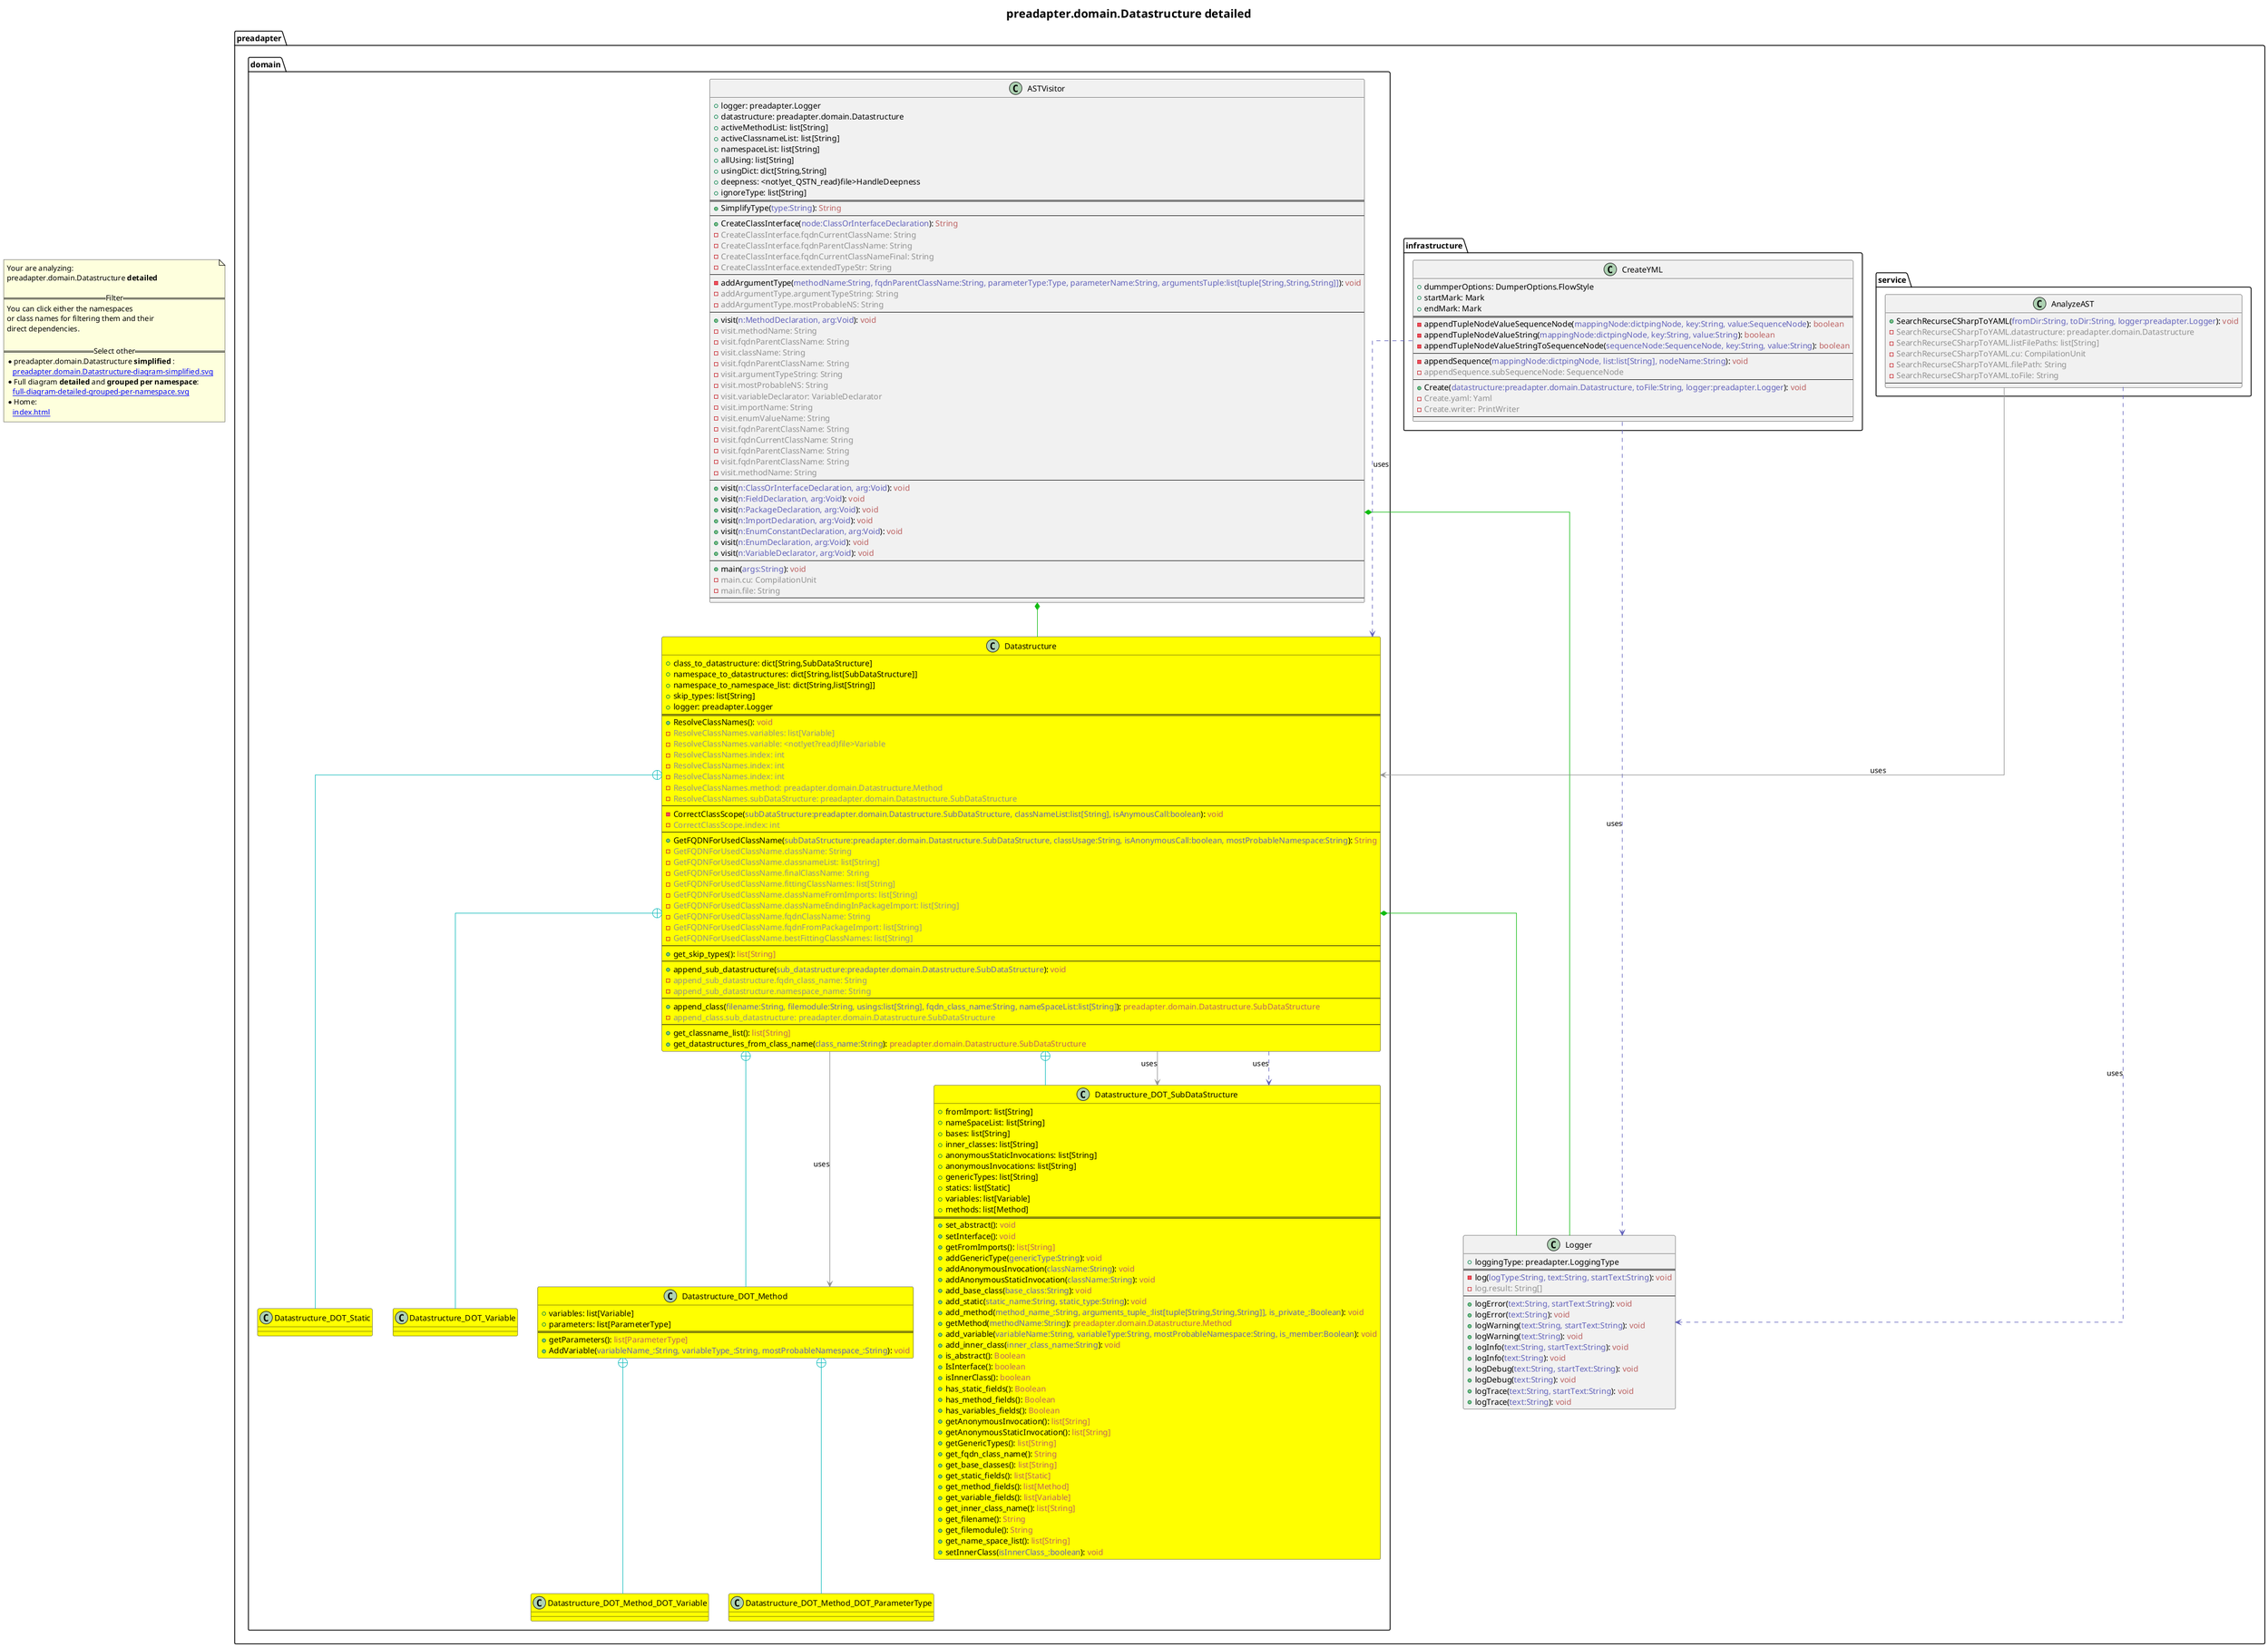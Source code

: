 @startuml
skinparam linetype ortho
title <size:20>preadapter.domain.Datastructure **detailed** </size>
note "Your are analyzing:\npreadapter.domain.Datastructure **detailed** \n\n==Filter==\nYou can click either the namespaces \nor class names for filtering them and their\ndirect dependencies.\n\n==Select other==\n* preadapter.domain.Datastructure **simplified** :\n   [[preadapter.domain.Datastructure-diagram-simplified.svg]]\n* Full diagram **detailed** and **grouped per namespace**:\n   [[full-diagram-detailed-grouped-per-namespace.svg]]\n* Home:\n   [[index.html]]" as FloatingNote
class preadapter.Logger [[preadapter.Logger-diagram-detailed.svg]]  {
  + loggingType: preadapter.LoggingType
==
  - log(<font color="6060BB">logType:String, text:String, startText:String</font>): <font color="BB6060">void</font>
  - <font color="909090">log.result: String[]</font>
--
  + logError(<font color="6060BB">text:String, startText:String</font>): <font color="BB6060">void</font>
  + logError(<font color="6060BB">text:String</font>): <font color="BB6060">void</font>
  + logWarning(<font color="6060BB">text:String, startText:String</font>): <font color="BB6060">void</font>
  + logWarning(<font color="6060BB">text:String</font>): <font color="BB6060">void</font>
  + logInfo(<font color="6060BB">text:String, startText:String</font>): <font color="BB6060">void</font>
  + logInfo(<font color="6060BB">text:String</font>): <font color="BB6060">void</font>
  + logDebug(<font color="6060BB">text:String, startText:String</font>): <font color="BB6060">void</font>
  + logDebug(<font color="6060BB">text:String</font>): <font color="BB6060">void</font>
  + logTrace(<font color="6060BB">text:String, startText:String</font>): <font color="BB6060">void</font>
  + logTrace(<font color="6060BB">text:String</font>): <font color="BB6060">void</font>
}
  class preadapter.domain.Datastructure [[preadapter.domain.Datastructure-diagram-detailed.svg]] #yellow {
    + class_to_datastructure: dict[String,SubDataStructure]
    + namespace_to_datastructures: dict[String,list[SubDataStructure]]
    + namespace_to_namespace_list: dict[String,list[String]]
    + skip_types: list[String]
    + logger: preadapter.Logger
==
    + ResolveClassNames(<font color="6060BB"></font>): <font color="BB6060">void</font>
    - <font color="909090">ResolveClassNames.variables: list[Variable]</font>
    - <font color="909090">ResolveClassNames.variable: <not!yet?read}file>Variable</font>
    - <font color="909090">ResolveClassNames.index: int</font>
    - <font color="909090">ResolveClassNames.index: int</font>
    - <font color="909090">ResolveClassNames.index: int</font>
    - <font color="909090">ResolveClassNames.method: preadapter.domain.Datastructure.Method</font>
    - <font color="909090">ResolveClassNames.subDataStructure: preadapter.domain.Datastructure.SubDataStructure</font>
--
    - CorrectClassScope(<font color="6060BB">subDataStructure:preadapter.domain.Datastructure.SubDataStructure, classNameList:list[String], isAnymousCall:boolean</font>): <font color="BB6060">void</font>
    - <font color="909090">CorrectClassScope.index: int</font>
--
    + GetFQDNForUsedClassName(<font color="6060BB">subDataStructure:preadapter.domain.Datastructure.SubDataStructure, classUsage:String, isAnonymousCall:boolean, mostProbableNamespace:String</font>): <font color="BB6060">String</font>
    - <font color="909090">GetFQDNForUsedClassName.className: String</font>
    - <font color="909090">GetFQDNForUsedClassName.classnameList: list[String]</font>
    - <font color="909090">GetFQDNForUsedClassName.finalClassName: String</font>
    - <font color="909090">GetFQDNForUsedClassName.fittingClassNames: list[String]</font>
    - <font color="909090">GetFQDNForUsedClassName.classNameFromImports: list[String]</font>
    - <font color="909090">GetFQDNForUsedClassName.classNameEndingInPackageImport: list[String]</font>
    - <font color="909090">GetFQDNForUsedClassName.fqdnClassName: String</font>
    - <font color="909090">GetFQDNForUsedClassName.fqdnFromPackageImport: list[String]</font>
    - <font color="909090">GetFQDNForUsedClassName.bestFittingClassNames: list[String]</font>
--
    + get_skip_types(<font color="6060BB"></font>): <font color="BB6060">list[String]</font>
--
    + append_sub_datastructure(<font color="6060BB">sub_datastructure:preadapter.domain.Datastructure.SubDataStructure</font>): <font color="BB6060">void</font>
    - <font color="909090">append_sub_datastructure.fqdn_class_name: String</font>
    - <font color="909090">append_sub_datastructure.namespace_name: String</font>
--
    + append_class(<font color="6060BB">filename:String, filemodule:String, usings:list[String], fqdn_class_name:String, nameSpaceList:list[String]</font>): <font color="BB6060">preadapter.domain.Datastructure.SubDataStructure</font>
    - <font color="909090">append_class.sub_datastructure: preadapter.domain.Datastructure.SubDataStructure</font>
--
    + get_classname_list(<font color="6060BB"></font>): <font color="BB6060">list[String]</font>
    + get_datastructures_from_class_name(<font color="6060BB">class_name:String</font>): <font color="BB6060">preadapter.domain.Datastructure.SubDataStructure</font>
  }
  class preadapter.domain.Datastructure_DOT_Method [[preadapter.domain.Datastructure.Method-diagram-detailed.svg]] #yellow {
    + variables: list[Variable]
    + parameters: list[ParameterType]
==
    + getParameters(<font color="6060BB"></font>): <font color="BB6060">list[ParameterType]</font>
    + AddVariable(<font color="6060BB">variableName_:String, variableType_:String, mostProbableNamespace_:String</font>): <font color="BB6060">void</font>
  }
  class preadapter.domain.Datastructure_DOT_SubDataStructure [[preadapter.domain.Datastructure.SubDataStructure-diagram-detailed.svg]] #yellow {
    + fromImport: list[String]
    + nameSpaceList: list[String]
    + bases: list[String]
    + inner_classes: list[String]
    + anonymousStaticInvocations: list[String]
    + anonymousInvocations: list[String]
    + genericTypes: list[String]
    + statics: list[Static]
    + variables: list[Variable]
    + methods: list[Method]
==
    + set_abstract(<font color="6060BB"></font>): <font color="BB6060">void</font>
    + setInterface(<font color="6060BB"></font>): <font color="BB6060">void</font>
    + getFromImports(<font color="6060BB"></font>): <font color="BB6060">list[String]</font>
    + addGenericType(<font color="6060BB">genericType:String</font>): <font color="BB6060">void</font>
    + addAnonymousInvocation(<font color="6060BB">className:String</font>): <font color="BB6060">void</font>
    + addAnonymousStaticInvocation(<font color="6060BB">className:String</font>): <font color="BB6060">void</font>
    + add_base_class(<font color="6060BB">base_class:String</font>): <font color="BB6060">void</font>
    + add_static(<font color="6060BB">static_name:String, static_type:String</font>): <font color="BB6060">void</font>
    + add_method(<font color="6060BB">method_name_:String, arguments_tuple_:list[tuple[String,String,String]], is_private_:Boolean</font>): <font color="BB6060">void</font>
    + getMethod(<font color="6060BB">methodName:String</font>): <font color="BB6060">preadapter.domain.Datastructure.Method</font>
    + add_variable(<font color="6060BB">variableName:String, variableType:String, mostProbableNamespace:String, is_member:Boolean</font>): <font color="BB6060">void</font>
    + add_inner_class(<font color="6060BB">inner_class_name:String</font>): <font color="BB6060">void</font>
    + is_abstract(<font color="6060BB"></font>): <font color="BB6060">Boolean</font>
    + IsInterface(<font color="6060BB"></font>): <font color="BB6060">boolean</font>
    + isInnerClass(<font color="6060BB"></font>): <font color="BB6060">boolean</font>
    + has_static_fields(<font color="6060BB"></font>): <font color="BB6060">Boolean</font>
    + has_method_fields(<font color="6060BB"></font>): <font color="BB6060">Boolean</font>
    + has_variables_fields(<font color="6060BB"></font>): <font color="BB6060">Boolean</font>
    + getAnonymousInvocation(<font color="6060BB"></font>): <font color="BB6060">list[String]</font>
    + getAnonymousStaticInvocation(<font color="6060BB"></font>): <font color="BB6060">list[String]</font>
    + getGenericTypes(<font color="6060BB"></font>): <font color="BB6060">list[String]</font>
    + get_fqdn_class_name(<font color="6060BB"></font>): <font color="BB6060">String</font>
    + get_base_classes(<font color="6060BB"></font>): <font color="BB6060">list[String]</font>
    + get_static_fields(<font color="6060BB"></font>): <font color="BB6060">list[Static]</font>
    + get_method_fields(<font color="6060BB"></font>): <font color="BB6060">list[Method]</font>
    + get_variable_fields(<font color="6060BB"></font>): <font color="BB6060">list[Variable]</font>
    + get_inner_class_name(<font color="6060BB"></font>): <font color="BB6060">list[String]</font>
    + get_filename(<font color="6060BB"></font>): <font color="BB6060">String</font>
    + get_filemodule(<font color="6060BB"></font>): <font color="BB6060">String</font>
    + get_name_space_list(<font color="6060BB"></font>): <font color="BB6060">list[String]</font>
    + setInnerClass(<font color="6060BB">isInnerClass_:boolean</font>): <font color="BB6060">void</font>
  }
  class preadapter.domain.Datastructure_DOT_Static [[preadapter.domain.Datastructure.Static-diagram-detailed.svg]] #yellow {
  }
  class preadapter.domain.Datastructure_DOT_Variable [[preadapter.domain.Datastructure.Variable-diagram-detailed.svg]] #yellow {
  }
  class preadapter.domain.Datastructure_DOT_Method_DOT_Variable [[preadapter.domain.Datastructure.Method.Variable-diagram-detailed.svg]] #yellow {
  }
  class preadapter.domain.Datastructure_DOT_Method_DOT_ParameterType [[preadapter.domain.Datastructure.Method.ParameterType-diagram-detailed.svg]] #yellow {
  }
  class preadapter.domain.ASTVisitor [[preadapter.domain.ASTVisitor-diagram-detailed.svg]]  {
    + logger: preadapter.Logger
    + datastructure: preadapter.domain.Datastructure
    + activeMethodList: list[String]
    + activeClassnameList: list[String]
    + namespaceList: list[String]
    + allUsing: list[String]
    + usingDict: dict[String,String]
    + deepness: <not!yet_QSTN_read}file>HandleDeepness
    + ignoreType: list[String]
==
    + SimplifyType(<font color="6060BB">type:String</font>): <font color="BB6060">String</font>
--
    + CreateClassInterface(<font color="6060BB">node:ClassOrInterfaceDeclaration</font>): <font color="BB6060">String</font>
    - <font color="909090">CreateClassInterface.fqdnCurrentClassName: String</font>
    - <font color="909090">CreateClassInterface.fqdnParentClassName: String</font>
    - <font color="909090">CreateClassInterface.fqdnCurrentClassNameFinal: String</font>
    - <font color="909090">CreateClassInterface.extendedTypeStr: String</font>
--
    - addArgumentType(<font color="6060BB">methodName:String, fqdnParentClassName:String, parameterType:Type, parameterName:String, argumentsTuple:list[tuple[String,String,String]]</font>): <font color="BB6060">void</font>
    - <font color="909090">addArgumentType.argumentTypeString: String</font>
    - <font color="909090">addArgumentType.mostProbableNS: String</font>
--
    + visit(<font color="6060BB">n:MethodDeclaration, arg:Void</font>): <font color="BB6060">void</font>
    - <font color="909090">visit.methodName: String</font>
    - <font color="909090">visit.fqdnParentClassName: String</font>
    - <font color="909090">visit.className: String</font>
    - <font color="909090">visit.fqdnParentClassName: String</font>
    - <font color="909090">visit.argumentTypeString: String</font>
    - <font color="909090">visit.mostProbableNS: String</font>
    - <font color="909090">visit.variableDeclarator: VariableDeclarator</font>
    - <font color="909090">visit.importName: String</font>
    - <font color="909090">visit.enumValueName: String</font>
    - <font color="909090">visit.fqdnParentClassName: String</font>
    - <font color="909090">visit.fqdnCurrentClassName: String</font>
    - <font color="909090">visit.fqdnParentClassName: String</font>
    - <font color="909090">visit.fqdnParentClassName: String</font>
    - <font color="909090">visit.methodName: String</font>
--
    + visit(<font color="6060BB">n:ClassOrInterfaceDeclaration, arg:Void</font>): <font color="BB6060">void</font>
    + visit(<font color="6060BB">n:FieldDeclaration, arg:Void</font>): <font color="BB6060">void</font>
    + visit(<font color="6060BB">n:PackageDeclaration, arg:Void</font>): <font color="BB6060">void</font>
    + visit(<font color="6060BB">n:ImportDeclaration, arg:Void</font>): <font color="BB6060">void</font>
    + visit(<font color="6060BB">n:EnumConstantDeclaration, arg:Void</font>): <font color="BB6060">void</font>
    + visit(<font color="6060BB">n:EnumDeclaration, arg:Void</font>): <font color="BB6060">void</font>
    + visit(<font color="6060BB">n:VariableDeclarator, arg:Void</font>): <font color="BB6060">void</font>
--
    + main(<font color="6060BB">args:String</font>): <font color="BB6060">void</font>
    - <font color="909090">main.cu: CompilationUnit</font>
    - <font color="909090">main.file: String</font>
--
  }
  class preadapter.infrastructure.CreateYML [[preadapter.infrastructure.CreateYML-diagram-detailed.svg]]  {
    + dummperOptions: DumperOptions.FlowStyle
    + startMark: Mark
    + endMark: Mark
==
    - appendTupleNodeValueSequenceNode(<font color="6060BB">mappingNode:dictpingNode, key:String, value:SequenceNode</font>): <font color="BB6060">boolean</font>
    - appendTupleNodeValueString(<font color="6060BB">mappingNode:dictpingNode, key:String, value:String</font>): <font color="BB6060">boolean</font>
    - appendTupleNodeValueStringToSequenceNode(<font color="6060BB">sequenceNode:SequenceNode, key:String, value:String</font>): <font color="BB6060">boolean</font>
--
    - appendSequence(<font color="6060BB">mappingNode:dictpingNode, list:list[String], nodeName:String</font>): <font color="BB6060">void</font>
    - <font color="909090">appendSequence.subSequenceNode: SequenceNode</font>
--
    + Create(<font color="6060BB">datastructure:preadapter.domain.Datastructure, toFile:String, logger:preadapter.Logger</font>): <font color="BB6060">void</font>
    - <font color="909090">Create.yaml: Yaml</font>
    - <font color="909090">Create.writer: PrintWriter</font>
--
  }
  class preadapter.service.AnalyzeAST [[preadapter.service.AnalyzeAST-diagram-detailed.svg]]  {
    + SearchRecurseCSharpToYAML(<font color="6060BB">fromDir:String, toDir:String, logger:preadapter.Logger</font>): <font color="BB6060">void</font>
    - <font color="909090">SearchRecurseCSharpToYAML.datastructure: preadapter.domain.Datastructure</font>
    - <font color="909090">SearchRecurseCSharpToYAML.listFilePaths: list[String]</font>
    - <font color="909090">SearchRecurseCSharpToYAML.cu: CompilationUnit</font>
    - <font color="909090">SearchRecurseCSharpToYAML.filePath: String</font>
    - <font color="909090">SearchRecurseCSharpToYAML.toFile: String</font>
--
  }
 ' *************************************** 
 ' *************************************** 
 ' *************************************** 
' Class relations extracted from namespace:
' preadapter
' Class relations extracted from namespace:
' preadapter.domain
preadapter.domain.Datastructure +-[#10BBBB]- preadapter.domain.Datastructure_DOT_Method 
preadapter.domain.Datastructure +-[#10BBBB]- preadapter.domain.Datastructure_DOT_Static 
preadapter.domain.Datastructure +-[#10BBBB]- preadapter.domain.Datastructure_DOT_Variable 
preadapter.domain.Datastructure +-[#10BBBB]- preadapter.domain.Datastructure_DOT_SubDataStructure 
preadapter.domain.Datastructure *-[#10BB10]- preadapter.Logger 
preadapter.domain.Datastructure -[#909090]-> preadapter.domain.Datastructure_DOT_Method  : uses 
preadapter.domain.Datastructure -[#909090]-> preadapter.domain.Datastructure_DOT_SubDataStructure  : uses 
preadapter.domain.Datastructure .[#6060BB].> preadapter.domain.Datastructure_DOT_SubDataStructure  : uses 
preadapter.domain.Datastructure_DOT_Method +-[#10BBBB]- preadapter.domain.Datastructure_DOT_Method_DOT_ParameterType 
preadapter.domain.Datastructure_DOT_Method +-[#10BBBB]- preadapter.domain.Datastructure_DOT_Method_DOT_Variable 
preadapter.domain.Datastructure.SubDataStructure .[#6060BB].> preadapter.domain.Datastructure_DOT_Method  : uses 
preadapter.domain.ASTVisitor *-[#10BB10]- preadapter.Logger 
preadapter.domain.ASTVisitor *-[#10BB10]- preadapter.domain.Datastructure 
' Class relations extracted from namespace:
' preadapter.infrastructure
preadapter.infrastructure.CreateYML .[#6060BB].> preadapter.domain.Datastructure  : uses 
preadapter.infrastructure.CreateYML .[#6060BB].> preadapter.Logger  : uses 
' Class relations extracted from namespace:
' preadapter.service
preadapter.service.AnalyzeAST .[#6060BB].> preadapter.Logger  : uses 
preadapter.service.AnalyzeAST -[#909090]-> preadapter.domain.Datastructure  : uses 
@enduml